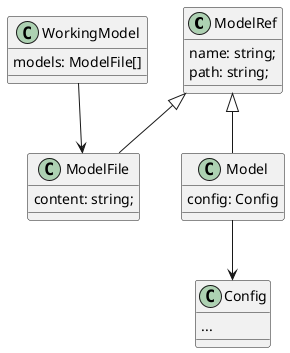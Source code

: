 @startuml
'https://plantuml.com/class-diagram

'home
class ModelRef {
    name: string;
    path: string;
}

'model
class ModelFile extends ModelRef {
    content: string;
}

class WorkingModel {
    models: ModelFile[]
}

WorkingModel --> ModelFile

'configure
class Config {
    ...
}

'run
class Model extends ModelRef {
    config: Config
}

Model --> Config

@enduml
